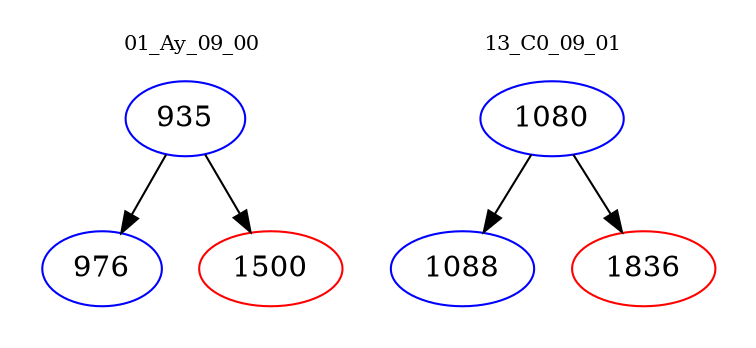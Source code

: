 digraph{
subgraph cluster_0 {
color = white
label = "01_Ay_09_00";
fontsize=10;
T0_935 [label="935", color="blue"]
T0_935 -> T0_976 [color="black"]
T0_976 [label="976", color="blue"]
T0_935 -> T0_1500 [color="black"]
T0_1500 [label="1500", color="red"]
}
subgraph cluster_1 {
color = white
label = "13_C0_09_01";
fontsize=10;
T1_1080 [label="1080", color="blue"]
T1_1080 -> T1_1088 [color="black"]
T1_1088 [label="1088", color="blue"]
T1_1080 -> T1_1836 [color="black"]
T1_1836 [label="1836", color="red"]
}
}
